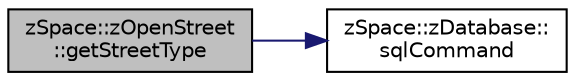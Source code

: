 digraph "zSpace::zOpenStreet::getStreetType"
{
  edge [fontname="Helvetica",fontsize="10",labelfontname="Helvetica",labelfontsize="10"];
  node [fontname="Helvetica",fontsize="10",shape=record];
  rankdir="LR";
  Node98 [label="zSpace::zOpenStreet\l::getStreetType",height=0.2,width=0.4,color="black", fillcolor="grey75", style="filled", fontcolor="black"];
  Node98 -> Node99 [color="midnightblue",fontsize="10",style="solid",fontname="Helvetica"];
  Node99 [label="zSpace::zDatabase::\lsqlCommand",height=0.2,width=0.4,color="black", fillcolor="white", style="filled",URL="$classz_space_1_1z_database.html#a4d5d00809e93cd250637d53432d2513e",tooltip="This method queries the database with the command given by the input SQL statement. "];
}
